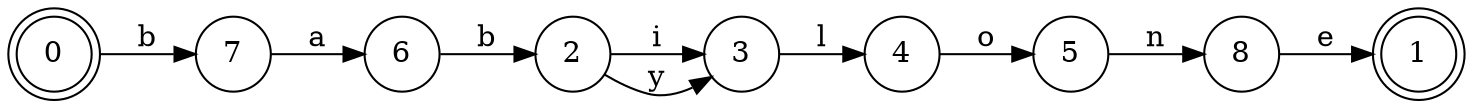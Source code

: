 digraph DFA {
  rankdir=LR;
  node [shape=circle];
  0 [shape=doublecircle];
  0 -> 7 [label="b"];
  1 [shape=doublecircle];
  2 [shape=circle];
  2 -> 3 [label="i"];
  2 -> 3 [label="y"];
  3 [shape=circle];
  3 -> 4 [label="l"];
  4 [shape=circle];
  4 -> 5 [label="o"];
  5 [shape=circle];
  5 -> 8 [label="n"];
  6 [shape=circle];
  6 -> 2 [label="b"];
  7 [shape=circle];
  7 -> 6 [label="a"];
  8 [shape=circle];
  8 -> 1 [label="e"];
}
